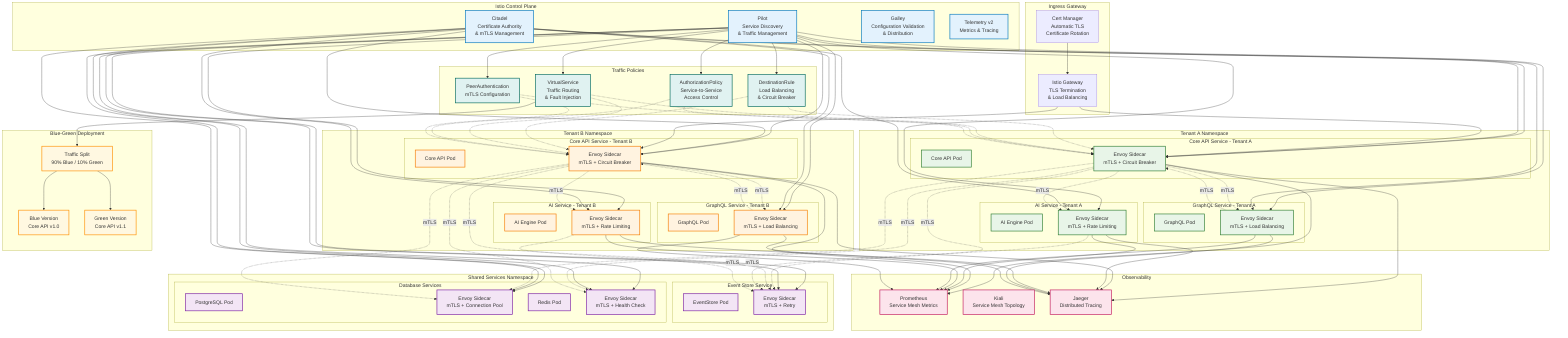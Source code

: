 graph TB
    subgraph "Istio Control Plane"
        PILOT[Pilot<br/>Service Discovery<br/>& Traffic Management]
        CITADEL[Citadel<br/>Certificate Authority<br/>& mTLS Management]
        GALLEY[Galley<br/>Configuration Validation<br/>& Distribution]
        TELEMETRY_V2[Telemetry v2<br/>Metrics & Tracing]
    end

    subgraph "Ingress Gateway"
        GATEWAY[Istio Gateway<br/>TLS Termination<br/>& Load Balancing]
        CERT_MANAGER[Cert Manager<br/>Automatic TLS<br/>Certificate Rotation]
    end

    subgraph "Tenant A Namespace"
        subgraph "Core API Service - Tenant A"
            API_A[Core API Pod]
            ENVOY_API_A[Envoy Sidecar<br/>mTLS + Circuit Breaker]
        end
        
        subgraph "AI Service - Tenant A"
            AI_A[AI Engine Pod]
            ENVOY_AI_A[Envoy Sidecar<br/>mTLS + Rate Limiting]
        end
        
        subgraph "GraphQL Service - Tenant A"
            GQL_A[GraphQL Pod]
            ENVOY_GQL_A[Envoy Sidecar<br/>mTLS + Load Balancing]
        end
    end

    subgraph "Tenant B Namespace"
        subgraph "Core API Service - Tenant B"
            API_B[Core API Pod]
            ENVOY_API_B[Envoy Sidecar<br/>mTLS + Circuit Breaker]
        end
        
        subgraph "AI Service - Tenant B"
            AI_B[AI Engine Pod]
            ENVOY_AI_B[Envoy Sidecar<br/>mTLS + Rate Limiting]
        end
        
        subgraph "GraphQL Service - Tenant B"
            GQL_B[GraphQL Pod]
            ENVOY_GQL_B[Envoy Sidecar<br/>mTLS + Load Balancing]
        end
    end

    subgraph "Shared Services Namespace"
        subgraph "Event Store Service"
            EVENT_STORE[EventStore Pod]
            ENVOY_ES[Envoy Sidecar<br/>mTLS + Retry]
        end
        
        subgraph "Database Services"
            POSTGRES[PostgreSQL Pod]
            ENVOY_PG[Envoy Sidecar<br/>mTLS + Connection Pool]
            
            REDIS[Redis Pod]
            ENVOY_REDIS[Envoy Sidecar<br/>mTLS + Health Check]
        end
    end

    subgraph "Observability"
        PROMETHEUS_MESH[Prometheus<br/>Service Mesh Metrics]
        KIALI[Kiali<br/>Service Mesh Topology]
        JAEGER_MESH[Jaeger<br/>Distributed Tracing]
    end

    subgraph "Traffic Policies"
        DESTINATION_RULES[DestinationRule<br/>Load Balancing<br/>& Circuit Breaker]
        VIRTUAL_SERVICES[VirtualService<br/>Traffic Routing<br/>& Fault Injection]
        SECURITY_POLICIES[AuthorizationPolicy<br/>Service-to-Service<br/>Access Control]
        PEER_AUTH[PeerAuthentication<br/>mTLS Configuration]
    end

    %% Control Plane Connections
    PILOT --> ENVOY_API_A
    PILOT --> ENVOY_API_B
    PILOT --> ENVOY_AI_A
    PILOT --> ENVOY_AI_B
    PILOT --> ENVOY_GQL_A
    PILOT --> ENVOY_GQL_B
    PILOT --> ENVOY_ES
    PILOT --> ENVOY_PG
    PILOT --> ENVOY_REDIS

    CITADEL --> ENVOY_API_A
    CITADEL --> ENVOY_API_B
    CITADEL --> ENVOY_AI_A
    CITADEL --> ENVOY_AI_B
    CITADEL --> ENVOY_GQL_A
    CITADEL --> ENVOY_GQL_B
    CITADEL --> ENVOY_ES
    CITADEL --> ENVOY_PG
    CITADEL --> ENVOY_REDIS

    %% Gateway Connections
    GATEWAY --> ENVOY_API_A
    GATEWAY --> ENVOY_API_B
    CERT_MANAGER --> GATEWAY

    %% Service Communications with mTLS
    ENVOY_API_A -.->|mTLS| ENVOY_AI_A
    ENVOY_API_A -.->|mTLS| ENVOY_GQL_A
    ENVOY_API_A -.->|mTLS| ENVOY_ES
    ENVOY_API_A -.->|mTLS| ENVOY_PG
    ENVOY_API_A -.->|mTLS| ENVOY_REDIS

    ENVOY_API_B -.->|mTLS| ENVOY_AI_B
    ENVOY_API_B -.->|mTLS| ENVOY_GQL_B
    ENVOY_API_B -.->|mTLS| ENVOY_ES
    ENVOY_API_B -.->|mTLS| ENVOY_PG
    ENVOY_API_B -.->|mTLS| ENVOY_REDIS

    ENVOY_AI_A -.->|mTLS| ENVOY_ES
    ENVOY_AI_B -.->|mTLS| ENVOY_ES

    ENVOY_GQL_A -.->|mTLS| ENVOY_API_A
    ENVOY_GQL_B -.->|mTLS| ENVOY_API_B

    %% Observability Connections
    ENVOY_API_A --> PROMETHEUS_MESH
    ENVOY_API_B --> PROMETHEUS_MESH
    ENVOY_AI_A --> PROMETHEUS_MESH
    ENVOY_AI_B --> PROMETHEUS_MESH
    ENVOY_GQL_A --> PROMETHEUS_MESH
    ENVOY_GQL_B --> PROMETHEUS_MESH

    ENVOY_API_A --> JAEGER_MESH
    ENVOY_API_B --> JAEGER_MESH
    ENVOY_AI_A --> JAEGER_MESH
    ENVOY_AI_B --> JAEGER_MESH
    ENVOY_GQL_A --> JAEGER_MESH
    ENVOY_GQL_B --> JAEGER_MESH

    %% Traffic Policy Applications
    PILOT --> DESTINATION_RULES
    PILOT --> VIRTUAL_SERVICES
    PILOT --> SECURITY_POLICIES
    PILOT --> PEER_AUTH

    DESTINATION_RULES -.-> ENVOY_API_A
    DESTINATION_RULES -.-> ENVOY_API_B
    VIRTUAL_SERVICES -.-> ENVOY_API_A
    VIRTUAL_SERVICES -.-> ENVOY_API_B
    SECURITY_POLICIES -.-> ENVOY_API_A
    SECURITY_POLICIES -.-> ENVOY_API_B
    PEER_AUTH -.-> ENVOY_API_A
    PEER_AUTH -.-> ENVOY_API_B

    %% Blue-Green Deployment Example
    subgraph "Blue-Green Deployment"
        BLUE_SERVICE[Blue Version<br/>Core API v1.0]
        GREEN_SERVICE[Green Version<br/>Core API v1.1]
        TRAFFIC_SPLIT[Traffic Split<br/>90% Blue / 10% Green]
    end

    VIRTUAL_SERVICES --> TRAFFIC_SPLIT
    TRAFFIC_SPLIT --> BLUE_SERVICE
    TRAFFIC_SPLIT --> GREEN_SERVICE

    %% Styling
    classDef controlPlane fill:#e3f2fd,stroke:#0277bd,stroke-width:2px
    classDef tenantA fill:#e8f5e8,stroke:#2e7d32,stroke-width:2px
    classDef tenantB fill:#fff3e0,stroke:#f57c00,stroke-width:2px
    classDef shared fill:#f3e5f5,stroke:#7b1fa2,stroke-width:2px
    classDef observability fill:#fce4ec,stroke:#c2185b,stroke-width:2px
    classDef policies fill:#e0f2f1,stroke:#00695c,stroke-width:2px
    classDef deployment fill:#fff8e1,stroke:#ff8f00,stroke-width:2px

    class PILOT,CITADEL,GALLEY,TELEMETRY_V2 controlPlane
    class API_A,ENVOY_API_A,AI_A,ENVOY_AI_A,GQL_A,ENVOY_GQL_A tenantA
    class API_B,ENVOY_API_B,AI_B,ENVOY_AI_B,GQL_B,ENVOY_GQL_B tenantB
    class EVENT_STORE,ENVOY_ES,POSTGRES,ENVOY_PG,REDIS,ENVOY_REDIS shared
    class PROMETHEUS_MESH,KIALI,JAEGER_MESH observability
    class DESTINATION_RULES,VIRTUAL_SERVICES,SECURITY_POLICIES,PEER_AUTH policies
    class BLUE_SERVICE,GREEN_SERVICE,TRAFFIC_SPLIT deployment
